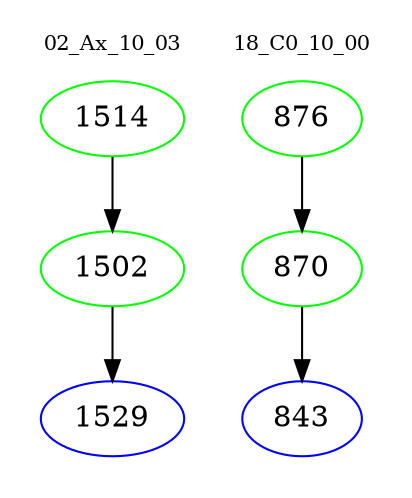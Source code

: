 digraph{
subgraph cluster_0 {
color = white
label = "02_Ax_10_03";
fontsize=10;
T0_1514 [label="1514", color="green"]
T0_1514 -> T0_1502 [color="black"]
T0_1502 [label="1502", color="green"]
T0_1502 -> T0_1529 [color="black"]
T0_1529 [label="1529", color="blue"]
}
subgraph cluster_1 {
color = white
label = "18_C0_10_00";
fontsize=10;
T1_876 [label="876", color="green"]
T1_876 -> T1_870 [color="black"]
T1_870 [label="870", color="green"]
T1_870 -> T1_843 [color="black"]
T1_843 [label="843", color="blue"]
}
}
